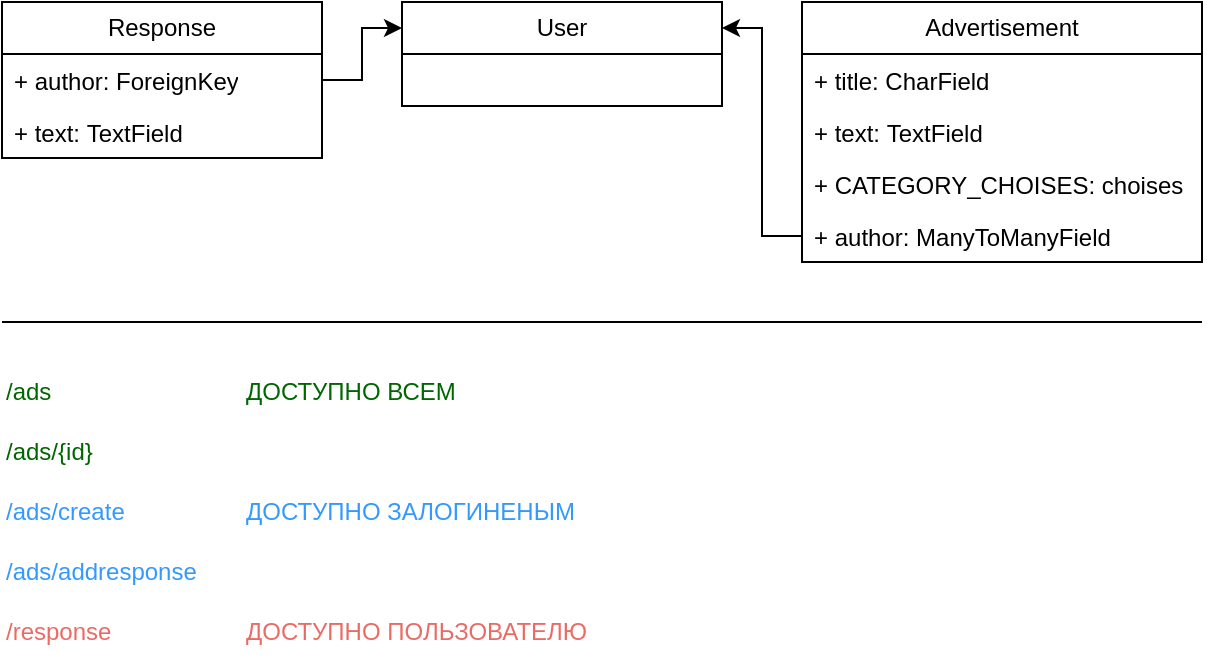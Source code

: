 <mxfile version="22.0.6" type="github">
  <diagram name="Страница — 1" id="lAQzqIMyiIp8rEZqCLvA">
    <mxGraphModel dx="819" dy="429" grid="1" gridSize="10" guides="1" tooltips="1" connect="1" arrows="1" fold="1" page="1" pageScale="1" pageWidth="827" pageHeight="1169" math="0" shadow="0">
      <root>
        <mxCell id="0" />
        <mxCell id="1" parent="0" />
        <mxCell id="o17RuO-I7c9LC8YB33Ji-34" value="Advertisement" style="swimlane;fontStyle=0;childLayout=stackLayout;horizontal=1;startSize=26;fillColor=none;horizontalStack=0;resizeParent=1;resizeParentMax=0;resizeLast=0;collapsible=1;marginBottom=0;whiteSpace=wrap;html=1;" parent="1" vertex="1">
          <mxGeometry x="520" y="240" width="200" height="130" as="geometry" />
        </mxCell>
        <mxCell id="o17RuO-I7c9LC8YB33Ji-35" value="+ title:&amp;nbsp;CharField" style="text;strokeColor=none;fillColor=none;align=left;verticalAlign=top;spacingLeft=4;spacingRight=4;overflow=hidden;rotatable=0;points=[[0,0.5],[1,0.5]];portConstraint=eastwest;whiteSpace=wrap;html=1;" parent="o17RuO-I7c9LC8YB33Ji-34" vertex="1">
          <mxGeometry y="26" width="200" height="26" as="geometry" />
        </mxCell>
        <mxCell id="o17RuO-I7c9LC8YB33Ji-36" value="+ text:&amp;nbsp;TextField" style="text;strokeColor=none;fillColor=none;align=left;verticalAlign=top;spacingLeft=4;spacingRight=4;overflow=hidden;rotatable=0;points=[[0,0.5],[1,0.5]];portConstraint=eastwest;whiteSpace=wrap;html=1;" parent="o17RuO-I7c9LC8YB33Ji-34" vertex="1">
          <mxGeometry y="52" width="200" height="26" as="geometry" />
        </mxCell>
        <mxCell id="o17RuO-I7c9LC8YB33Ji-39" value="+ CATEGORY_CHOISES: choises" style="text;strokeColor=none;fillColor=none;align=left;verticalAlign=top;spacingLeft=4;spacingRight=4;overflow=hidden;rotatable=0;points=[[0,0.5],[1,0.5]];portConstraint=eastwest;whiteSpace=wrap;html=1;" parent="o17RuO-I7c9LC8YB33Ji-34" vertex="1">
          <mxGeometry y="78" width="200" height="26" as="geometry" />
        </mxCell>
        <mxCell id="o17RuO-I7c9LC8YB33Ji-47" value="+ author: ManyToManyField" style="text;strokeColor=none;fillColor=none;align=left;verticalAlign=top;spacingLeft=4;spacingRight=4;overflow=hidden;rotatable=0;points=[[0,0.5],[1,0.5]];portConstraint=eastwest;whiteSpace=wrap;html=1;" parent="o17RuO-I7c9LC8YB33Ji-34" vertex="1">
          <mxGeometry y="104" width="200" height="26" as="geometry" />
        </mxCell>
        <mxCell id="o17RuO-I7c9LC8YB33Ji-38" value="User" style="swimlane;fontStyle=0;childLayout=stackLayout;horizontal=1;startSize=26;fillColor=none;horizontalStack=0;resizeParent=1;resizeParentMax=0;resizeLast=0;collapsible=1;marginBottom=0;whiteSpace=wrap;html=1;" parent="1" vertex="1">
          <mxGeometry x="320" y="240" width="160" height="52" as="geometry" />
        </mxCell>
        <mxCell id="o17RuO-I7c9LC8YB33Ji-41" value="Response" style="swimlane;fontStyle=0;childLayout=stackLayout;horizontal=1;startSize=26;fillColor=none;horizontalStack=0;resizeParent=1;resizeParentMax=0;resizeLast=0;collapsible=1;marginBottom=0;whiteSpace=wrap;html=1;" parent="1" vertex="1">
          <mxGeometry x="120" y="240" width="160" height="78" as="geometry" />
        </mxCell>
        <mxCell id="o17RuO-I7c9LC8YB33Ji-45" value="+ author: ForeignKey" style="text;strokeColor=none;fillColor=none;align=left;verticalAlign=top;spacingLeft=4;spacingRight=4;overflow=hidden;rotatable=0;points=[[0,0.5],[1,0.5]];portConstraint=eastwest;whiteSpace=wrap;html=1;" parent="o17RuO-I7c9LC8YB33Ji-41" vertex="1">
          <mxGeometry y="26" width="160" height="26" as="geometry" />
        </mxCell>
        <mxCell id="o17RuO-I7c9LC8YB33Ji-42" value="+ text:&amp;nbsp;TextField" style="text;strokeColor=none;fillColor=none;align=left;verticalAlign=top;spacingLeft=4;spacingRight=4;overflow=hidden;rotatable=0;points=[[0,0.5],[1,0.5]];portConstraint=eastwest;whiteSpace=wrap;html=1;" parent="o17RuO-I7c9LC8YB33Ji-41" vertex="1">
          <mxGeometry y="52" width="160" height="26" as="geometry" />
        </mxCell>
        <mxCell id="o17RuO-I7c9LC8YB33Ji-48" style="edgeStyle=orthogonalEdgeStyle;rounded=0;orthogonalLoop=1;jettySize=auto;html=1;exitX=0;exitY=0.5;exitDx=0;exitDy=0;entryX=1;entryY=0.25;entryDx=0;entryDy=0;" parent="1" source="o17RuO-I7c9LC8YB33Ji-47" target="o17RuO-I7c9LC8YB33Ji-38" edge="1">
          <mxGeometry relative="1" as="geometry" />
        </mxCell>
        <mxCell id="o17RuO-I7c9LC8YB33Ji-50" style="edgeStyle=orthogonalEdgeStyle;rounded=0;orthogonalLoop=1;jettySize=auto;html=1;entryX=0;entryY=0.25;entryDx=0;entryDy=0;" parent="1" source="o17RuO-I7c9LC8YB33Ji-45" target="o17RuO-I7c9LC8YB33Ji-38" edge="1">
          <mxGeometry relative="1" as="geometry" />
        </mxCell>
        <mxCell id="o17RuO-I7c9LC8YB33Ji-51" value="/ads" style="text;html=1;align=left;verticalAlign=middle;resizable=0;points=[];autosize=1;strokeColor=none;fillColor=none;horizontal=1;fontColor=#006600;" parent="1" vertex="1">
          <mxGeometry x="120" y="420" width="50" height="30" as="geometry" />
        </mxCell>
        <mxCell id="o17RuO-I7c9LC8YB33Ji-54" value="/ads/create" style="text;html=1;align=left;verticalAlign=middle;resizable=0;points=[];autosize=1;strokeColor=none;fillColor=none;fontColor=#3399FF;" parent="1" vertex="1">
          <mxGeometry x="120" y="480" width="80" height="30" as="geometry" />
        </mxCell>
        <mxCell id="o17RuO-I7c9LC8YB33Ji-55" value="/ads/{id}" style="text;html=1;align=left;verticalAlign=middle;resizable=0;points=[];autosize=1;strokeColor=none;fillColor=none;fontColor=#006600;" parent="1" vertex="1">
          <mxGeometry x="120" y="450" width="70" height="30" as="geometry" />
        </mxCell>
        <mxCell id="o17RuO-I7c9LC8YB33Ji-58" value="/response" style="text;html=1;align=left;verticalAlign=middle;resizable=0;points=[];autosize=1;strokeColor=none;fillColor=none;horizontal=1;fontColor=#EA6B66;" parent="1" vertex="1">
          <mxGeometry x="120" y="540" width="80" height="30" as="geometry" />
        </mxCell>
        <mxCell id="o17RuO-I7c9LC8YB33Ji-59" value="/ads/addresponse" style="text;html=1;align=left;verticalAlign=middle;resizable=0;points=[];autosize=1;strokeColor=none;fillColor=none;fontColor=#3399FF;" parent="1" vertex="1">
          <mxGeometry x="120" y="510" width="120" height="30" as="geometry" />
        </mxCell>
        <mxCell id="o17RuO-I7c9LC8YB33Ji-60" value="ДОСТУПНО ЗАЛОГИНЕНЫМ" style="text;html=1;align=left;verticalAlign=middle;resizable=0;points=[];autosize=1;strokeColor=none;fillColor=none;fontColor=#3399FF;" parent="1" vertex="1">
          <mxGeometry x="240" y="480" width="190" height="30" as="geometry" />
        </mxCell>
        <mxCell id="o17RuO-I7c9LC8YB33Ji-61" value="ДОСТУПНО ВСЕМ" style="text;html=1;align=left;verticalAlign=middle;resizable=0;points=[];autosize=1;strokeColor=none;fillColor=none;horizontal=1;fontColor=#006600;" parent="1" vertex="1">
          <mxGeometry x="240" y="420" width="130" height="30" as="geometry" />
        </mxCell>
        <mxCell id="o17RuO-I7c9LC8YB33Ji-62" value="ДОСТУПНО ПОЛЬЗОВАТЕЛЮ" style="text;html=1;align=left;verticalAlign=middle;resizable=0;points=[];autosize=1;strokeColor=none;fillColor=none;fontColor=#EA6B66;" parent="1" vertex="1">
          <mxGeometry x="240" y="540" width="190" height="30" as="geometry" />
        </mxCell>
        <mxCell id="o17RuO-I7c9LC8YB33Ji-64" value="" style="endArrow=none;html=1;rounded=0;" parent="1" edge="1">
          <mxGeometry width="50" height="50" relative="1" as="geometry">
            <mxPoint x="120" y="400" as="sourcePoint" />
            <mxPoint x="720" y="400" as="targetPoint" />
          </mxGeometry>
        </mxCell>
      </root>
    </mxGraphModel>
  </diagram>
</mxfile>
